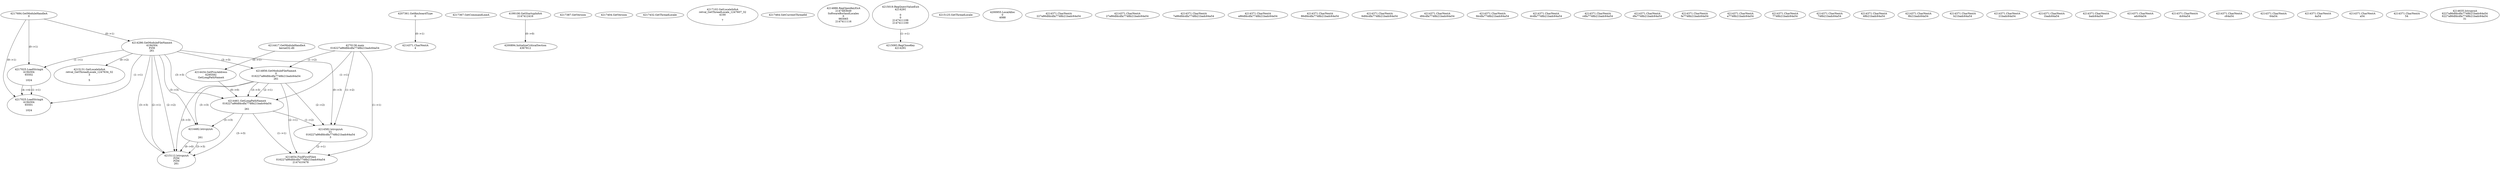 // Global SCDG with merge call
digraph {
	0 [label="4270136.main
016227a86dfdcdfa7748b21badc64a54"]
	1 [label="4217684.GetModuleHandleA
0"]
	2 [label="4207361.GetKeyboardType
0"]
	3 [label="4217367.GetCommandLineA
"]
	4 [label="4199106.GetStartupInfoA
2147412416"]
	5 [label="4217387.GetVersion
"]
	6 [label="4217404.GetVersion
"]
	7 [label="4217432.GetThreadLocale
"]
	8 [label="4217102.GetLocaleInfoA
retval_GetThreadLocale_1247607_32
4100

7"]
	9 [label="4217464.GetCurrentThreadId
"]
	10 [label="4214286.GetModuleFileNameA
4194304
PZM
261"]
	1 -> 10 [label="(0-->1)"]
	11 [label="4214856.GetModuleFileNameA
0
016227a86dfdcdfa7748b21badc64a54
261"]
	0 -> 11 [label="(1-->2)"]
	10 -> 11 [label="(3-->3)"]
	12 [label="4214886.RegOpenKeyExA
2147483649
Software\Borland\Locales
0
983065
2147411116"]
	13 [label="4214417.GetModuleHandleA
kernel32.dll"]
	14 [label="4214434.GetProcAddress
6295592
GetLongPathNameA"]
	13 -> 14 [label="(0-->1)"]
	15 [label="4214461.GetLongPathNameA
016227a86dfdcdfa7748b21badc64a54

261"]
	0 -> 15 [label="(1-->1)"]
	11 -> 15 [label="(2-->1)"]
	10 -> 15 [label="(3-->3)"]
	11 -> 15 [label="(3-->3)"]
	14 -> 15 [label="(0-->0)"]
	16 [label="4214482.lstrcpynA


261"]
	10 -> 16 [label="(3-->3)"]
	11 -> 16 [label="(3-->3)"]
	15 -> 16 [label="(3-->3)"]
	17 [label="4215019.RegQueryValueExA
4214291

0
0
2147411106
2147411100"]
	18 [label="4215083.RegCloseKey
4214291"]
	17 -> 18 [label="(1-->1)"]
	19 [label="4215112.lstrcpynA
PZM
PZM
261"]
	10 -> 19 [label="(2-->1)"]
	10 -> 19 [label="(2-->2)"]
	10 -> 19 [label="(3-->3)"]
	11 -> 19 [label="(3-->3)"]
	15 -> 19 [label="(3-->3)"]
	16 -> 19 [label="(3-->3)"]
	16 -> 19 [label="(0-->0)"]
	20 [label="4215125.GetThreadLocale
"]
	21 [label="4215131.GetLocaleInfoA
retval_GetThreadLocale_1247634_32
3

5"]
	10 -> 21 [label="(0-->2)"]
	22 [label="4217025.LoadStringA
4194304
65502

1024"]
	1 -> 22 [label="(0-->1)"]
	10 -> 22 [label="(1-->1)"]
	23 [label="4217025.LoadStringA
4194304
65501

1024"]
	1 -> 23 [label="(0-->1)"]
	10 -> 23 [label="(1-->1)"]
	22 -> 23 [label="(1-->1)"]
	22 -> 23 [label="(4-->4)"]
	24 [label="4200894.InitializeCriticalSection
4367812"]
	4 -> 24 [label="(0-->0)"]
	25 [label="4200955.LocalAlloc
0
4088"]
	26 [label="4214582.lstrcpynA
01
016227a86dfdcdfa7748b21badc64a54
3"]
	0 -> 26 [label="(1-->2)"]
	11 -> 26 [label="(2-->2)"]
	15 -> 26 [label="(1-->2)"]
	10 -> 26 [label="(0-->3)"]
	27 [label="4214371.CharNextA
227a86dfdcdfa7748b21badc64a54"]
	28 [label="4214371.CharNextA
27a86dfdcdfa7748b21badc64a54"]
	29 [label="4214371.CharNextA
7a86dfdcdfa7748b21badc64a54"]
	30 [label="4214371.CharNextA
a86dfdcdfa7748b21badc64a54"]
	31 [label="4214371.CharNextA
86dfdcdfa7748b21badc64a54"]
	32 [label="4214371.CharNextA
6dfdcdfa7748b21badc64a54"]
	33 [label="4214371.CharNextA
dfdcdfa7748b21badc64a54"]
	34 [label="4214371.CharNextA
fdcdfa7748b21badc64a54"]
	35 [label="4214371.CharNextA
dcdfa7748b21badc64a54"]
	36 [label="4214371.CharNextA
cdfa7748b21badc64a54"]
	37 [label="4214371.CharNextA
dfa7748b21badc64a54"]
	38 [label="4214371.CharNextA
fa7748b21badc64a54"]
	39 [label="4214371.CharNextA
a7748b21badc64a54"]
	40 [label="4214371.CharNextA
7748b21badc64a54"]
	41 [label="4214371.CharNextA
748b21badc64a54"]
	42 [label="4214371.CharNextA
48b21badc64a54"]
	43 [label="4214371.CharNextA
8b21badc64a54"]
	44 [label="4214371.CharNextA
b21badc64a54"]
	45 [label="4214371.CharNextA
21badc64a54"]
	46 [label="4214371.CharNextA
1badc64a54"]
	47 [label="4214371.CharNextA
badc64a54"]
	48 [label="4214371.CharNextA
adc64a54"]
	49 [label="4214371.CharNextA
dc64a54"]
	50 [label="4214371.CharNextA
c64a54"]
	51 [label="4214371.CharNextA
64a54"]
	52 [label="4214371.CharNextA
4a54"]
	53 [label="4214371.CharNextA
a54"]
	54 [label="4214371.CharNextA
54"]
	55 [label="4214371.CharNextA
4"]
	2 -> 55 [label="(0-->1)"]
	56 [label="4214635.lstrcpynA
6227a86dfdcdfa7748b21badc64a54
6227a86dfdcdfa7748b21badc64a54
31"]
	57 [label="4214654.FindFirstFileA
016227a86dfdcdfa7748b21badc64a54
2147410478"]
	0 -> 57 [label="(1-->1)"]
	11 -> 57 [label="(2-->1)"]
	15 -> 57 [label="(1-->1)"]
	26 -> 57 [label="(2-->1)"]
}

